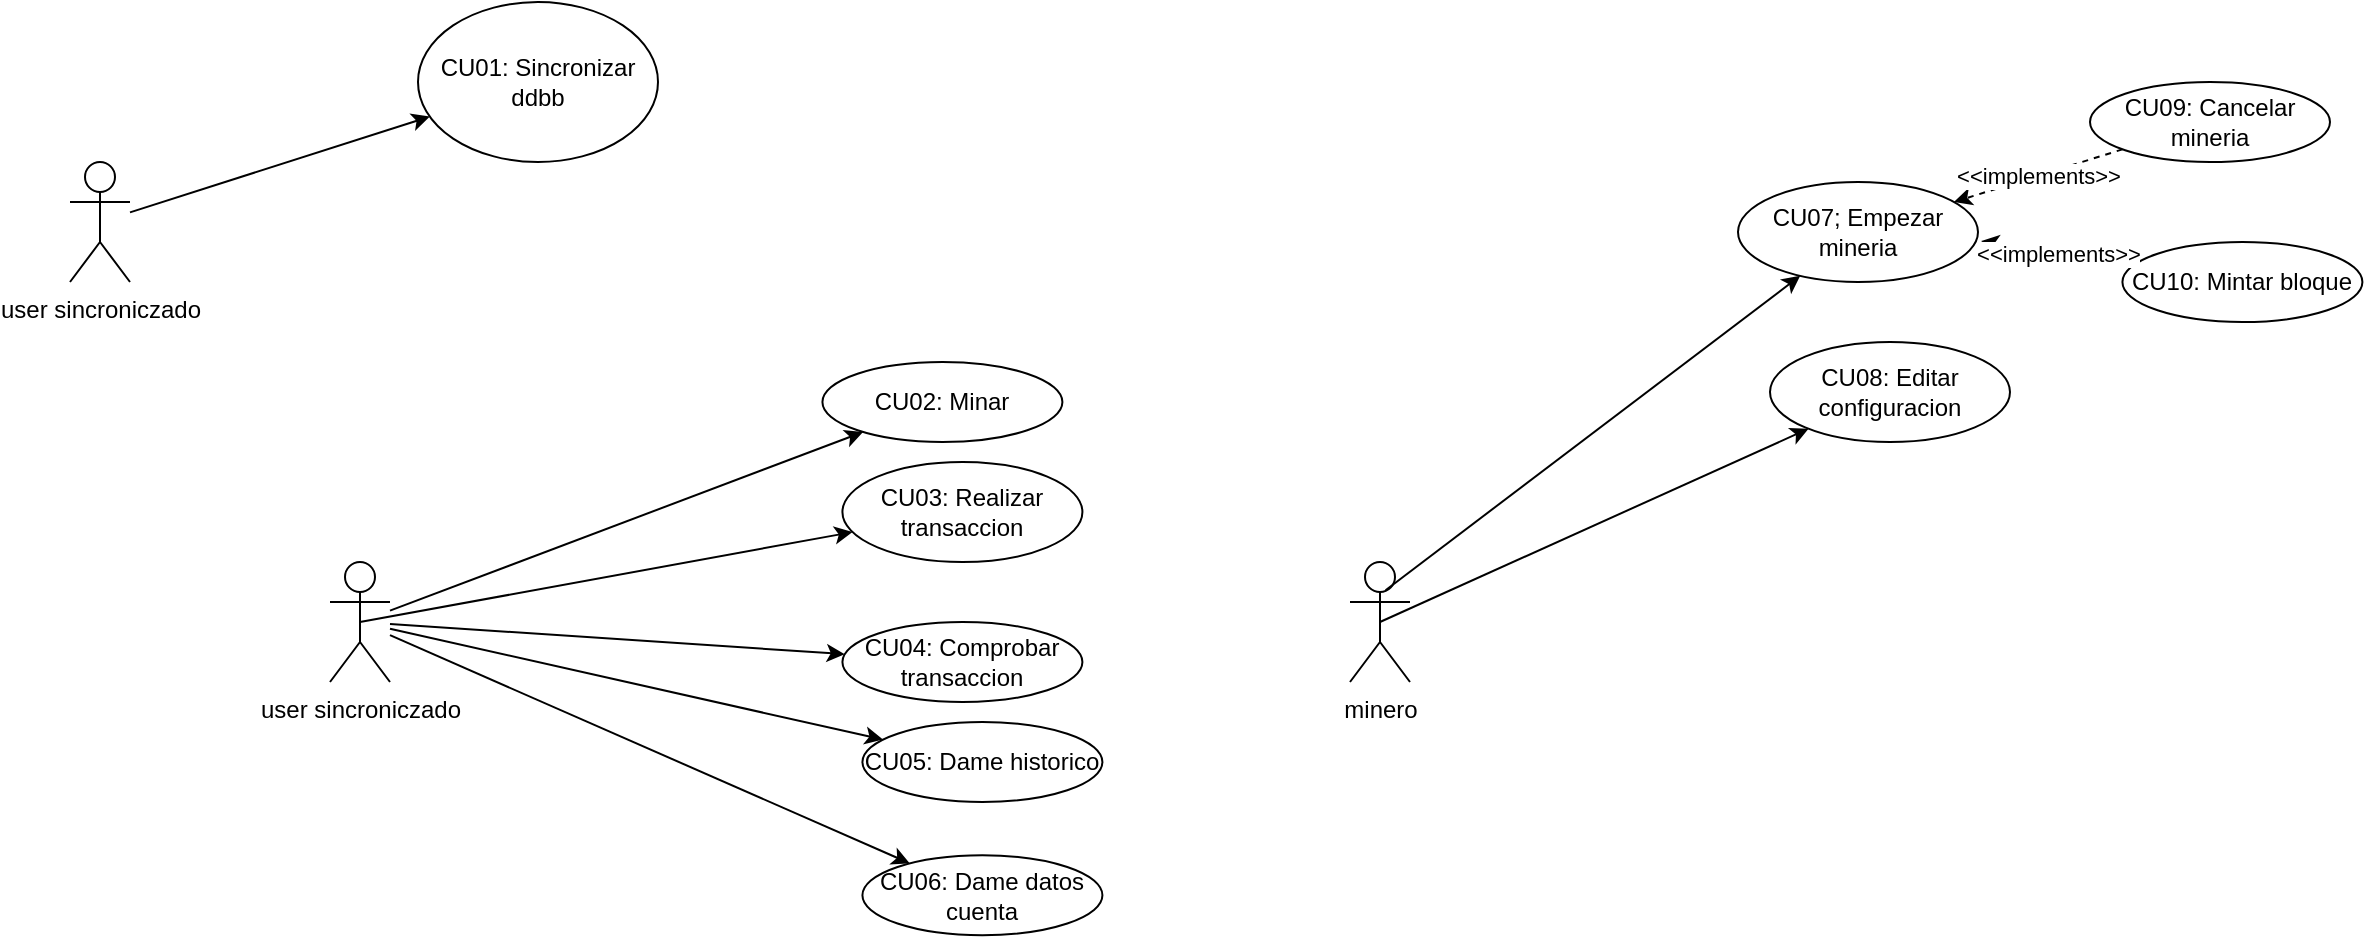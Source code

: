 <mxfile version="17.4.6" type="device"><diagram id="SngKc9SGxRIzSdC3kuCc" name="Page-1"><mxGraphModel dx="2060" dy="684" grid="1" gridSize="10" guides="1" tooltips="1" connect="1" arrows="1" fold="1" page="1" pageScale="1" pageWidth="827" pageHeight="1169" math="0" shadow="0"><root><mxCell id="0"/><mxCell id="1" parent="0"/><mxCell id="7pTXnG_uUtZiL6cOJXTh-1" value="user sincroniczado" style="shape=umlActor;verticalLabelPosition=bottom;verticalAlign=top;html=1;outlineConnect=0;" vertex="1" parent="1"><mxGeometry x="100" y="300" width="30" height="60" as="geometry"/></mxCell><mxCell id="7pTXnG_uUtZiL6cOJXTh-2" value="" style="endArrow=classic;html=1;rounded=0;" edge="1" parent="1" source="7pTXnG_uUtZiL6cOJXTh-26" target="7pTXnG_uUtZiL6cOJXTh-3"><mxGeometry width="50" height="50" relative="1" as="geometry"><mxPoint x="-150" y="40.813" as="sourcePoint"/><mxPoint x="110" y="130" as="targetPoint"/></mxGeometry></mxCell><mxCell id="7pTXnG_uUtZiL6cOJXTh-3" value="CU01: Sincronizar ddbb" style="ellipse;whiteSpace=wrap;html=1;" vertex="1" parent="1"><mxGeometry x="144" y="20" width="120" height="80" as="geometry"/></mxCell><mxCell id="7pTXnG_uUtZiL6cOJXTh-4" value="" style="endArrow=classic;html=1;rounded=0;" edge="1" parent="1" target="7pTXnG_uUtZiL6cOJXTh-5" source="7pTXnG_uUtZiL6cOJXTh-1"><mxGeometry width="50" height="50" relative="1" as="geometry"><mxPoint x="170.0" y="404.1" as="sourcePoint"/><mxPoint x="312.21" y="310" as="targetPoint"/></mxGeometry></mxCell><mxCell id="7pTXnG_uUtZiL6cOJXTh-5" value="CU02: Minar" style="ellipse;whiteSpace=wrap;html=1;" vertex="1" parent="1"><mxGeometry x="346.21" y="200" width="120" height="40" as="geometry"/></mxCell><mxCell id="7pTXnG_uUtZiL6cOJXTh-6" value="" style="endArrow=classic;html=1;rounded=0;exitX=0.5;exitY=0.5;exitDx=0;exitDy=0;exitPerimeter=0;" edge="1" parent="1" target="7pTXnG_uUtZiL6cOJXTh-7" source="7pTXnG_uUtZiL6cOJXTh-1"><mxGeometry width="50" height="50" relative="1" as="geometry"><mxPoint x="140" y="405.365" as="sourcePoint"/><mxPoint x="322.21" y="390" as="targetPoint"/></mxGeometry></mxCell><mxCell id="7pTXnG_uUtZiL6cOJXTh-7" value="CU03: Realizar transaccion" style="ellipse;whiteSpace=wrap;html=1;" vertex="1" parent="1"><mxGeometry x="356.21" y="250" width="120" height="50" as="geometry"/></mxCell><mxCell id="7pTXnG_uUtZiL6cOJXTh-8" value="" style="endArrow=classic;html=1;rounded=0;" edge="1" parent="1" target="7pTXnG_uUtZiL6cOJXTh-9" source="7pTXnG_uUtZiL6cOJXTh-1"><mxGeometry width="50" height="50" relative="1" as="geometry"><mxPoint x="115" y="420" as="sourcePoint"/><mxPoint x="322.21" y="480" as="targetPoint"/></mxGeometry></mxCell><mxCell id="7pTXnG_uUtZiL6cOJXTh-9" value="CU04: Comprobar transaccion" style="ellipse;whiteSpace=wrap;html=1;" vertex="1" parent="1"><mxGeometry x="356.21" y="330" width="120" height="40" as="geometry"/></mxCell><mxCell id="7pTXnG_uUtZiL6cOJXTh-10" value="" style="endArrow=classic;html=1;rounded=0;" edge="1" parent="1" target="7pTXnG_uUtZiL6cOJXTh-11" source="7pTXnG_uUtZiL6cOJXTh-1"><mxGeometry width="50" height="50" relative="1" as="geometry"><mxPoint x="80" y="330" as="sourcePoint"/><mxPoint x="332.21" y="530" as="targetPoint"/></mxGeometry></mxCell><mxCell id="7pTXnG_uUtZiL6cOJXTh-11" value="CU05: Dame historico" style="ellipse;whiteSpace=wrap;html=1;" vertex="1" parent="1"><mxGeometry x="366.21" y="380" width="120" height="40" as="geometry"/></mxCell><mxCell id="7pTXnG_uUtZiL6cOJXTh-12" value="minero" style="shape=umlActor;verticalLabelPosition=bottom;verticalAlign=top;html=1;outlineConnect=0;" vertex="1" parent="1"><mxGeometry x="610" y="300" width="30" height="60" as="geometry"/></mxCell><mxCell id="7pTXnG_uUtZiL6cOJXTh-13" value="" style="endArrow=classic;html=1;rounded=0;exitX=0.593;exitY=0.235;exitDx=0;exitDy=0;exitPerimeter=0;" edge="1" parent="1" source="7pTXnG_uUtZiL6cOJXTh-12" target="7pTXnG_uUtZiL6cOJXTh-14"><mxGeometry width="50" height="50" relative="1" as="geometry"><mxPoint x="720" y="270" as="sourcePoint"/><mxPoint x="770" y="220" as="targetPoint"/></mxGeometry></mxCell><mxCell id="7pTXnG_uUtZiL6cOJXTh-14" value="CU07; Empezar mineria" style="ellipse;whiteSpace=wrap;html=1;" vertex="1" parent="1"><mxGeometry x="804" y="110" width="120" height="50" as="geometry"/></mxCell><mxCell id="7pTXnG_uUtZiL6cOJXTh-15" value="&amp;lt;&amp;lt;implements&amp;gt;&amp;gt;" style="endArrow=classic;html=1;rounded=0;dashed=1;" edge="1" parent="1" source="7pTXnG_uUtZiL6cOJXTh-16" target="7pTXnG_uUtZiL6cOJXTh-14"><mxGeometry width="50" height="50" relative="1" as="geometry"><mxPoint x="680" y="404.1" as="sourcePoint"/><mxPoint x="822.21" y="310" as="targetPoint"/></mxGeometry></mxCell><mxCell id="7pTXnG_uUtZiL6cOJXTh-16" value="CU09: Cancelar mineria" style="ellipse;whiteSpace=wrap;html=1;" vertex="1" parent="1"><mxGeometry x="980" y="60" width="120" height="40" as="geometry"/></mxCell><mxCell id="7pTXnG_uUtZiL6cOJXTh-17" value="" style="endArrow=classic;html=1;rounded=0;exitX=0.5;exitY=0.5;exitDx=0;exitDy=0;exitPerimeter=0;" edge="1" parent="1" source="7pTXnG_uUtZiL6cOJXTh-12" target="7pTXnG_uUtZiL6cOJXTh-18"><mxGeometry width="50" height="50" relative="1" as="geometry"><mxPoint x="650" y="405.365" as="sourcePoint"/><mxPoint x="832.21" y="390" as="targetPoint"/></mxGeometry></mxCell><mxCell id="7pTXnG_uUtZiL6cOJXTh-18" value="CU08: Editar configuracion" style="ellipse;whiteSpace=wrap;html=1;" vertex="1" parent="1"><mxGeometry x="820" y="190" width="120" height="50" as="geometry"/></mxCell><mxCell id="7pTXnG_uUtZiL6cOJXTh-20" value="CU10: Mintar bloque" style="ellipse;whiteSpace=wrap;html=1;" vertex="1" parent="1"><mxGeometry x="996.21" y="140" width="120" height="40" as="geometry"/></mxCell><mxCell id="7pTXnG_uUtZiL6cOJXTh-23" value="" style="endArrow=classic;html=1;rounded=0;" edge="1" parent="1" target="7pTXnG_uUtZiL6cOJXTh-24" source="7pTXnG_uUtZiL6cOJXTh-1"><mxGeometry width="50" height="50" relative="1" as="geometry"><mxPoint x="130" y="400.003" as="sourcePoint"/><mxPoint x="332.21" y="596.63" as="targetPoint"/></mxGeometry></mxCell><mxCell id="7pTXnG_uUtZiL6cOJXTh-24" value="CU06: Dame datos cuenta" style="ellipse;whiteSpace=wrap;html=1;" vertex="1" parent="1"><mxGeometry x="366.21" y="446.63" width="120" height="40" as="geometry"/></mxCell><mxCell id="7pTXnG_uUtZiL6cOJXTh-25" value="&amp;lt;&amp;lt;implements&amp;gt;&amp;gt;" style="endArrow=classic;html=1;rounded=0;dashed=1;" edge="1" parent="1" source="7pTXnG_uUtZiL6cOJXTh-20"><mxGeometry width="50" height="50" relative="1" as="geometry"><mxPoint x="1011.313" y="105.287" as="sourcePoint"/><mxPoint x="925.527" y="139.506" as="targetPoint"/></mxGeometry></mxCell><mxCell id="7pTXnG_uUtZiL6cOJXTh-26" value="user sincroniczado" style="shape=umlActor;verticalLabelPosition=bottom;verticalAlign=top;html=1;outlineConnect=0;" vertex="1" parent="1"><mxGeometry x="-30" y="100" width="30" height="60" as="geometry"/></mxCell></root></mxGraphModel></diagram></mxfile>